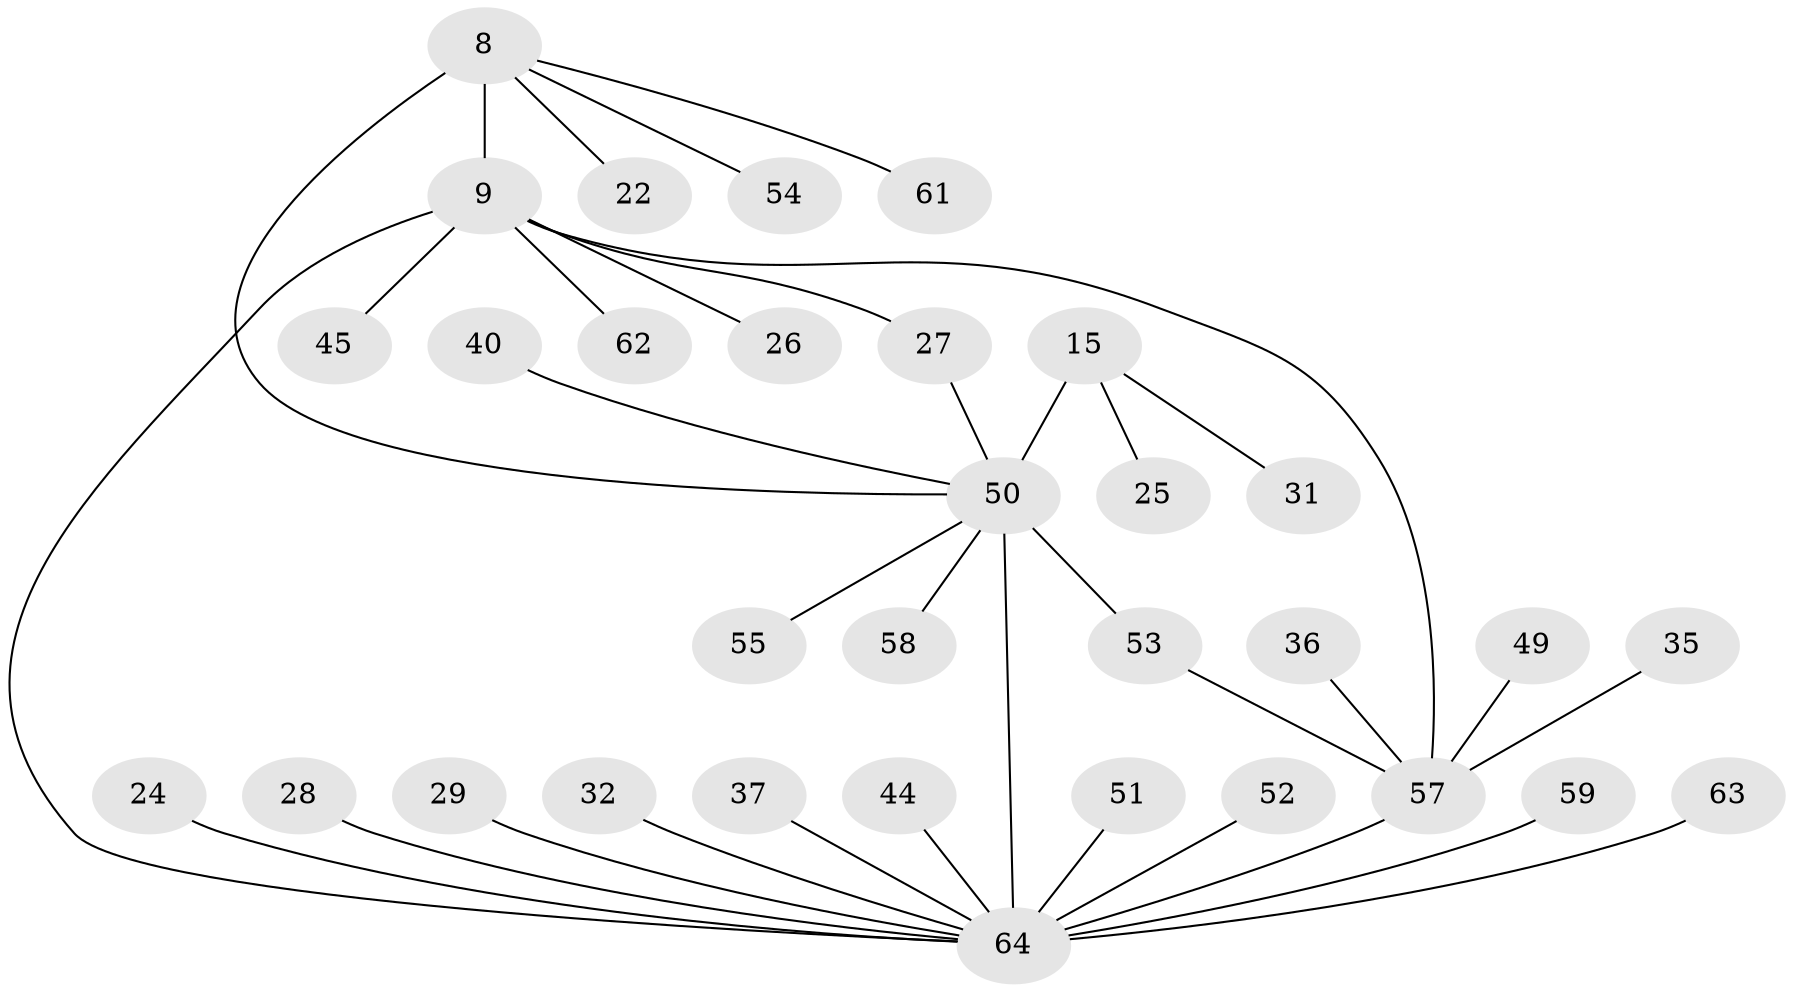 // original degree distribution, {11: 0.015625, 6: 0.0625, 4: 0.046875, 7: 0.015625, 5: 0.0625, 3: 0.046875, 8: 0.03125, 2: 0.234375, 1: 0.484375}
// Generated by graph-tools (version 1.1) at 2025/54/03/09/25 04:54:57]
// undirected, 32 vertices, 35 edges
graph export_dot {
graph [start="1"]
  node [color=gray90,style=filled];
  8 [super="+7"];
  9;
  15;
  22;
  24;
  25;
  26;
  27 [super="+19"];
  28;
  29 [super="+23"];
  31;
  32;
  35;
  36;
  37;
  40;
  44 [super="+43"];
  45 [super="+38"];
  49;
  50 [super="+48+14"];
  51 [super="+33"];
  52;
  53;
  54 [super="+42"];
  55 [super="+46"];
  57 [super="+39+56+18+21+12"];
  58;
  59 [super="+47"];
  61;
  62;
  63;
  64 [super="+6+20+60"];
  8 -- 9 [weight=2];
  8 -- 22;
  8 -- 61;
  8 -- 54;
  8 -- 50 [weight=2];
  9 -- 26;
  9 -- 62;
  9 -- 27;
  9 -- 45;
  9 -- 57;
  9 -- 64;
  15 -- 25;
  15 -- 31;
  15 -- 50 [weight=3];
  24 -- 64;
  27 -- 50;
  28 -- 64;
  29 -- 64;
  32 -- 64;
  35 -- 57;
  36 -- 57;
  37 -- 64;
  40 -- 50;
  44 -- 64;
  49 -- 57;
  50 -- 53;
  50 -- 55 [weight=2];
  50 -- 58;
  50 -- 64 [weight=6];
  51 -- 64;
  52 -- 64;
  53 -- 57;
  57 -- 64 [weight=3];
  59 -- 64;
  63 -- 64;
}
